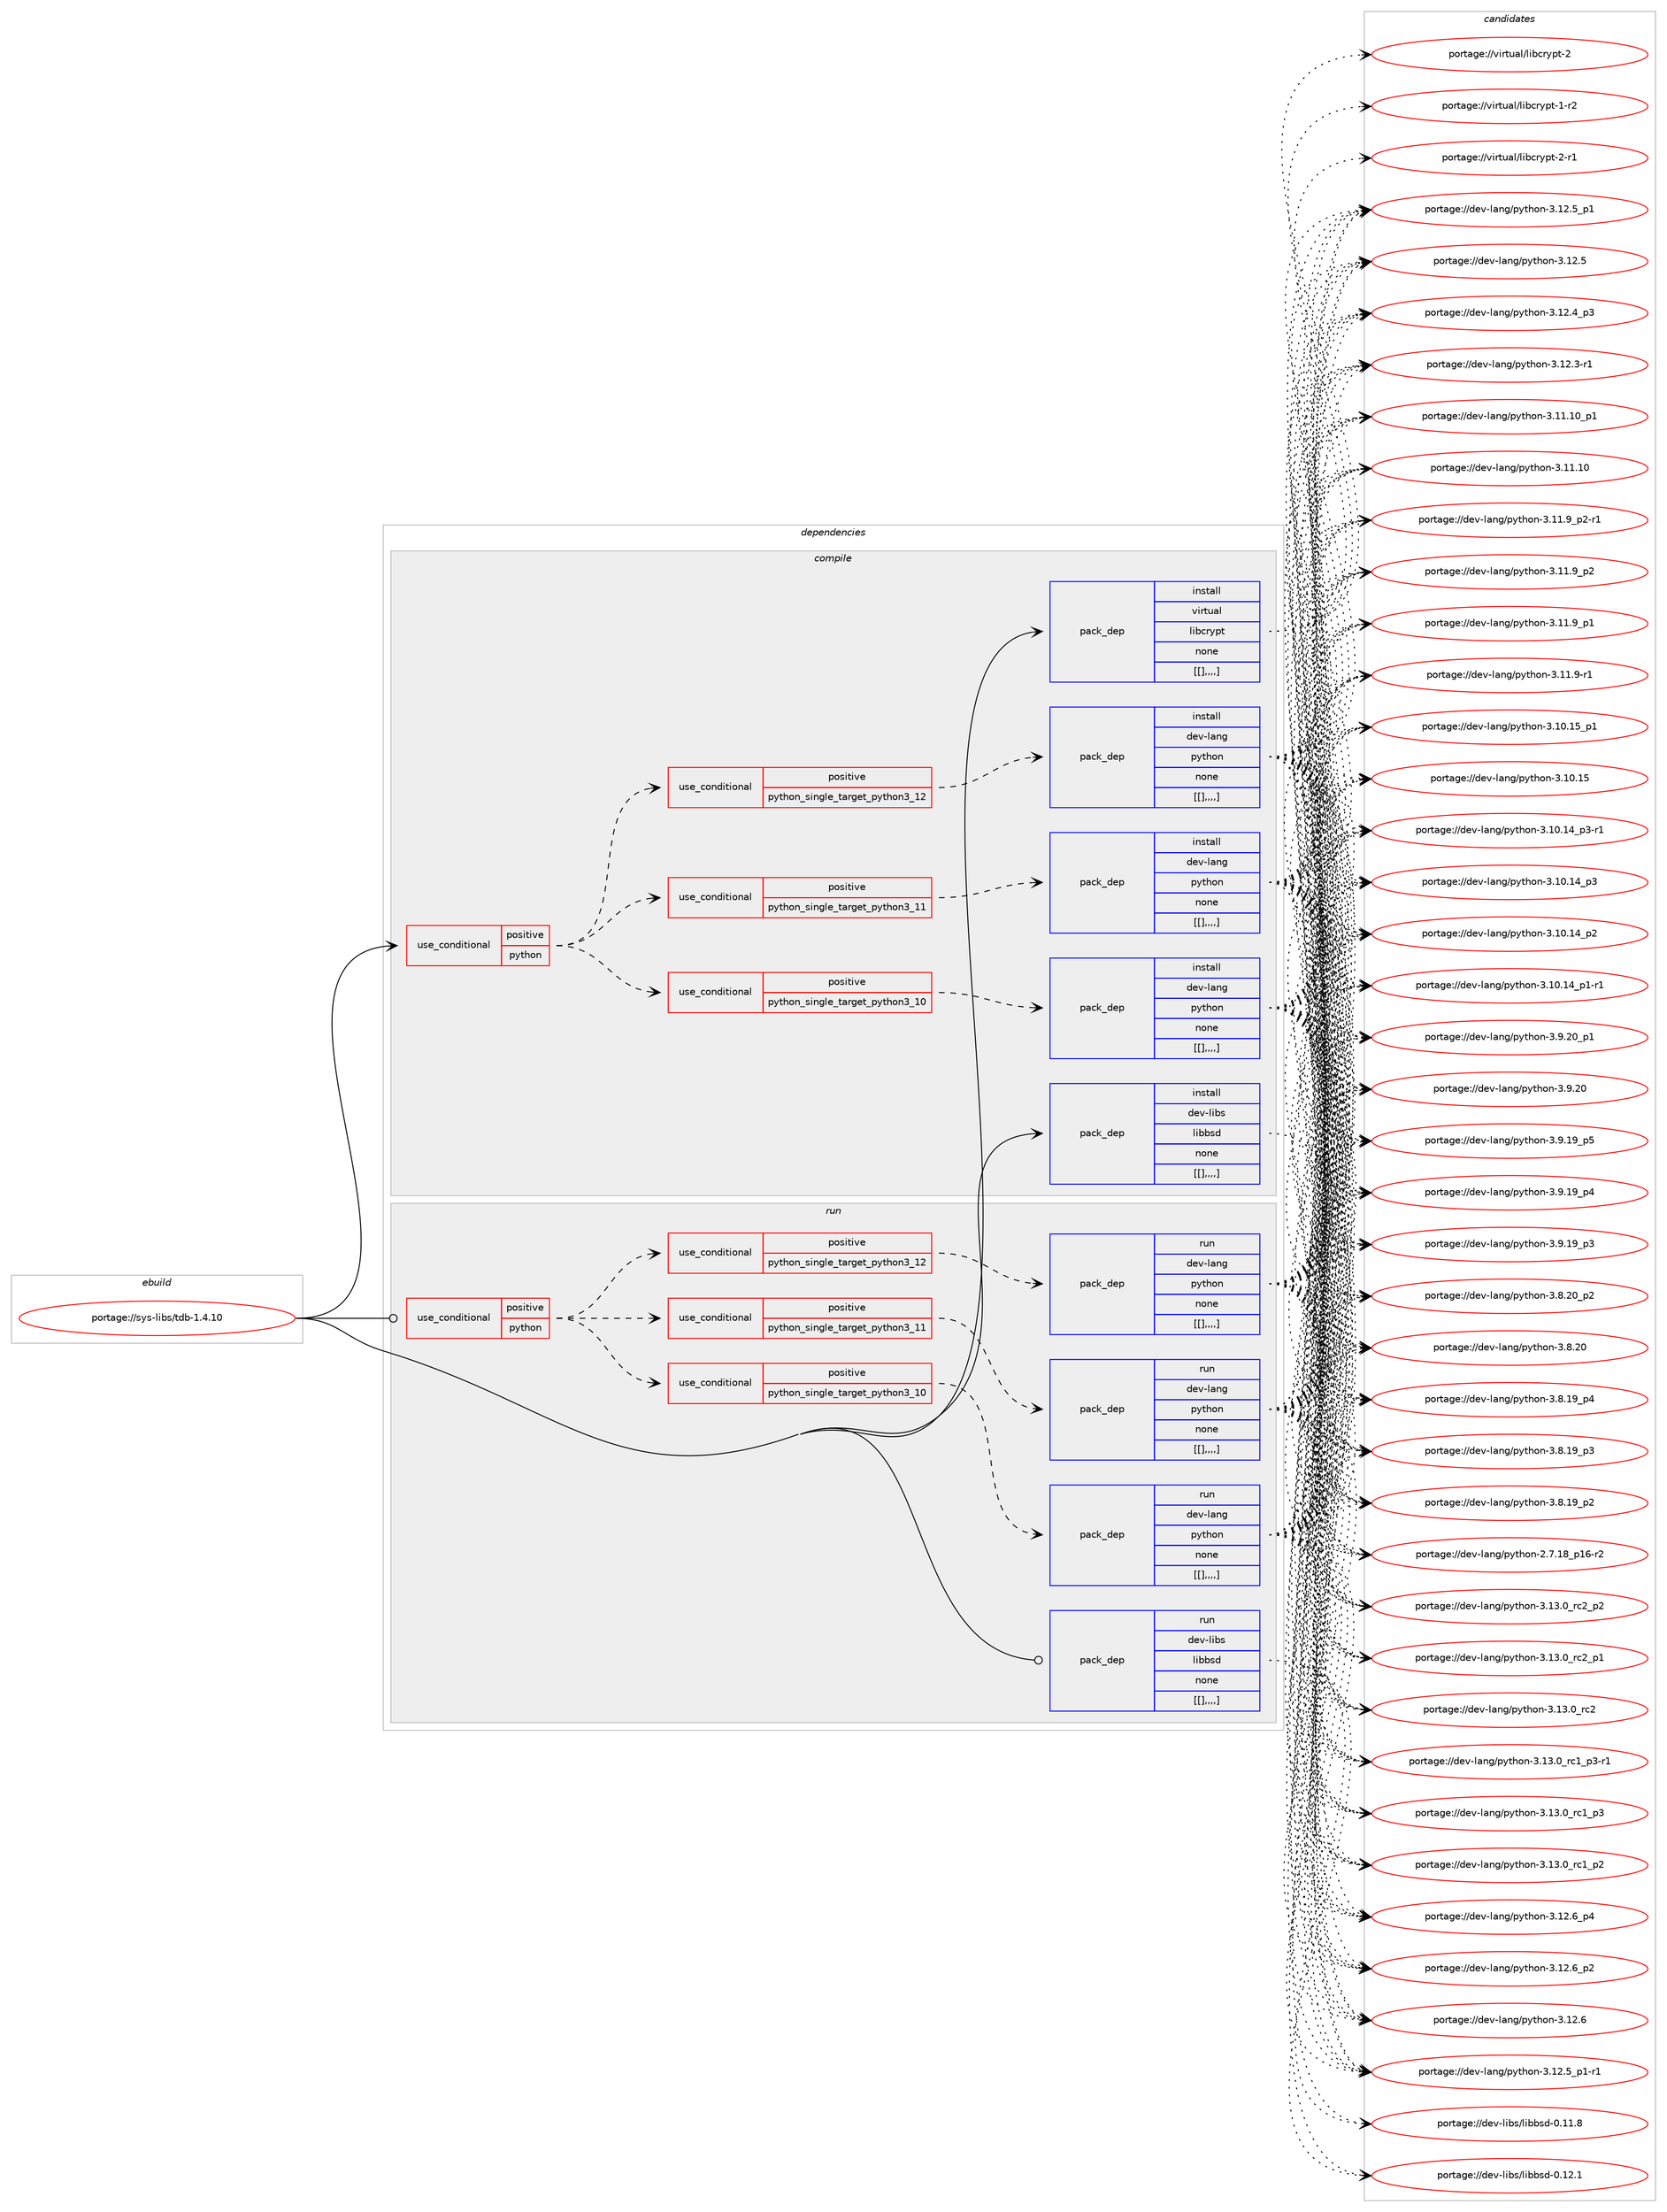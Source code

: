 digraph prolog {

# *************
# Graph options
# *************

newrank=true;
concentrate=true;
compound=true;
graph [rankdir=LR,fontname=Helvetica,fontsize=10,ranksep=1.5];#, ranksep=2.5, nodesep=0.2];
edge  [arrowhead=vee];
node  [fontname=Helvetica,fontsize=10];

# **********
# The ebuild
# **********

subgraph cluster_leftcol {
color=gray;
label=<<i>ebuild</i>>;
id [label="portage://sys-libs/tdb-1.4.10", color=red, width=4, href="../sys-libs/tdb-1.4.10.svg"];
}

# ****************
# The dependencies
# ****************

subgraph cluster_midcol {
color=gray;
label=<<i>dependencies</i>>;
subgraph cluster_compile {
fillcolor="#eeeeee";
style=filled;
label=<<i>compile</i>>;
subgraph cond4707 {
dependency13306 [label=<<TABLE BORDER="0" CELLBORDER="1" CELLSPACING="0" CELLPADDING="4"><TR><TD ROWSPAN="3" CELLPADDING="10">use_conditional</TD></TR><TR><TD>positive</TD></TR><TR><TD>python</TD></TR></TABLE>>, shape=none, color=red];
subgraph cond4708 {
dependency13307 [label=<<TABLE BORDER="0" CELLBORDER="1" CELLSPACING="0" CELLPADDING="4"><TR><TD ROWSPAN="3" CELLPADDING="10">use_conditional</TD></TR><TR><TD>positive</TD></TR><TR><TD>python_single_target_python3_10</TD></TR></TABLE>>, shape=none, color=red];
subgraph pack8549 {
dependency13308 [label=<<TABLE BORDER="0" CELLBORDER="1" CELLSPACING="0" CELLPADDING="4" WIDTH="220"><TR><TD ROWSPAN="6" CELLPADDING="30">pack_dep</TD></TR><TR><TD WIDTH="110">install</TD></TR><TR><TD>dev-lang</TD></TR><TR><TD>python</TD></TR><TR><TD>none</TD></TR><TR><TD>[[],,,,]</TD></TR></TABLE>>, shape=none, color=blue];
}
dependency13307:e -> dependency13308:w [weight=20,style="dashed",arrowhead="vee"];
}
dependency13306:e -> dependency13307:w [weight=20,style="dashed",arrowhead="vee"];
subgraph cond4709 {
dependency13309 [label=<<TABLE BORDER="0" CELLBORDER="1" CELLSPACING="0" CELLPADDING="4"><TR><TD ROWSPAN="3" CELLPADDING="10">use_conditional</TD></TR><TR><TD>positive</TD></TR><TR><TD>python_single_target_python3_11</TD></TR></TABLE>>, shape=none, color=red];
subgraph pack8550 {
dependency13310 [label=<<TABLE BORDER="0" CELLBORDER="1" CELLSPACING="0" CELLPADDING="4" WIDTH="220"><TR><TD ROWSPAN="6" CELLPADDING="30">pack_dep</TD></TR><TR><TD WIDTH="110">install</TD></TR><TR><TD>dev-lang</TD></TR><TR><TD>python</TD></TR><TR><TD>none</TD></TR><TR><TD>[[],,,,]</TD></TR></TABLE>>, shape=none, color=blue];
}
dependency13309:e -> dependency13310:w [weight=20,style="dashed",arrowhead="vee"];
}
dependency13306:e -> dependency13309:w [weight=20,style="dashed",arrowhead="vee"];
subgraph cond4710 {
dependency13311 [label=<<TABLE BORDER="0" CELLBORDER="1" CELLSPACING="0" CELLPADDING="4"><TR><TD ROWSPAN="3" CELLPADDING="10">use_conditional</TD></TR><TR><TD>positive</TD></TR><TR><TD>python_single_target_python3_12</TD></TR></TABLE>>, shape=none, color=red];
subgraph pack8551 {
dependency13312 [label=<<TABLE BORDER="0" CELLBORDER="1" CELLSPACING="0" CELLPADDING="4" WIDTH="220"><TR><TD ROWSPAN="6" CELLPADDING="30">pack_dep</TD></TR><TR><TD WIDTH="110">install</TD></TR><TR><TD>dev-lang</TD></TR><TR><TD>python</TD></TR><TR><TD>none</TD></TR><TR><TD>[[],,,,]</TD></TR></TABLE>>, shape=none, color=blue];
}
dependency13311:e -> dependency13312:w [weight=20,style="dashed",arrowhead="vee"];
}
dependency13306:e -> dependency13311:w [weight=20,style="dashed",arrowhead="vee"];
}
id:e -> dependency13306:w [weight=20,style="solid",arrowhead="vee"];
subgraph pack8552 {
dependency13313 [label=<<TABLE BORDER="0" CELLBORDER="1" CELLSPACING="0" CELLPADDING="4" WIDTH="220"><TR><TD ROWSPAN="6" CELLPADDING="30">pack_dep</TD></TR><TR><TD WIDTH="110">install</TD></TR><TR><TD>dev-libs</TD></TR><TR><TD>libbsd</TD></TR><TR><TD>none</TD></TR><TR><TD>[[],,,,]</TD></TR></TABLE>>, shape=none, color=blue];
}
id:e -> dependency13313:w [weight=20,style="solid",arrowhead="vee"];
subgraph pack8553 {
dependency13314 [label=<<TABLE BORDER="0" CELLBORDER="1" CELLSPACING="0" CELLPADDING="4" WIDTH="220"><TR><TD ROWSPAN="6" CELLPADDING="30">pack_dep</TD></TR><TR><TD WIDTH="110">install</TD></TR><TR><TD>virtual</TD></TR><TR><TD>libcrypt</TD></TR><TR><TD>none</TD></TR><TR><TD>[[],,,,]</TD></TR></TABLE>>, shape=none, color=blue];
}
id:e -> dependency13314:w [weight=20,style="solid",arrowhead="vee"];
}
subgraph cluster_compileandrun {
fillcolor="#eeeeee";
style=filled;
label=<<i>compile and run</i>>;
}
subgraph cluster_run {
fillcolor="#eeeeee";
style=filled;
label=<<i>run</i>>;
subgraph cond4711 {
dependency13315 [label=<<TABLE BORDER="0" CELLBORDER="1" CELLSPACING="0" CELLPADDING="4"><TR><TD ROWSPAN="3" CELLPADDING="10">use_conditional</TD></TR><TR><TD>positive</TD></TR><TR><TD>python</TD></TR></TABLE>>, shape=none, color=red];
subgraph cond4712 {
dependency13316 [label=<<TABLE BORDER="0" CELLBORDER="1" CELLSPACING="0" CELLPADDING="4"><TR><TD ROWSPAN="3" CELLPADDING="10">use_conditional</TD></TR><TR><TD>positive</TD></TR><TR><TD>python_single_target_python3_10</TD></TR></TABLE>>, shape=none, color=red];
subgraph pack8554 {
dependency13317 [label=<<TABLE BORDER="0" CELLBORDER="1" CELLSPACING="0" CELLPADDING="4" WIDTH="220"><TR><TD ROWSPAN="6" CELLPADDING="30">pack_dep</TD></TR><TR><TD WIDTH="110">run</TD></TR><TR><TD>dev-lang</TD></TR><TR><TD>python</TD></TR><TR><TD>none</TD></TR><TR><TD>[[],,,,]</TD></TR></TABLE>>, shape=none, color=blue];
}
dependency13316:e -> dependency13317:w [weight=20,style="dashed",arrowhead="vee"];
}
dependency13315:e -> dependency13316:w [weight=20,style="dashed",arrowhead="vee"];
subgraph cond4713 {
dependency13318 [label=<<TABLE BORDER="0" CELLBORDER="1" CELLSPACING="0" CELLPADDING="4"><TR><TD ROWSPAN="3" CELLPADDING="10">use_conditional</TD></TR><TR><TD>positive</TD></TR><TR><TD>python_single_target_python3_11</TD></TR></TABLE>>, shape=none, color=red];
subgraph pack8555 {
dependency13319 [label=<<TABLE BORDER="0" CELLBORDER="1" CELLSPACING="0" CELLPADDING="4" WIDTH="220"><TR><TD ROWSPAN="6" CELLPADDING="30">pack_dep</TD></TR><TR><TD WIDTH="110">run</TD></TR><TR><TD>dev-lang</TD></TR><TR><TD>python</TD></TR><TR><TD>none</TD></TR><TR><TD>[[],,,,]</TD></TR></TABLE>>, shape=none, color=blue];
}
dependency13318:e -> dependency13319:w [weight=20,style="dashed",arrowhead="vee"];
}
dependency13315:e -> dependency13318:w [weight=20,style="dashed",arrowhead="vee"];
subgraph cond4714 {
dependency13320 [label=<<TABLE BORDER="0" CELLBORDER="1" CELLSPACING="0" CELLPADDING="4"><TR><TD ROWSPAN="3" CELLPADDING="10">use_conditional</TD></TR><TR><TD>positive</TD></TR><TR><TD>python_single_target_python3_12</TD></TR></TABLE>>, shape=none, color=red];
subgraph pack8556 {
dependency13321 [label=<<TABLE BORDER="0" CELLBORDER="1" CELLSPACING="0" CELLPADDING="4" WIDTH="220"><TR><TD ROWSPAN="6" CELLPADDING="30">pack_dep</TD></TR><TR><TD WIDTH="110">run</TD></TR><TR><TD>dev-lang</TD></TR><TR><TD>python</TD></TR><TR><TD>none</TD></TR><TR><TD>[[],,,,]</TD></TR></TABLE>>, shape=none, color=blue];
}
dependency13320:e -> dependency13321:w [weight=20,style="dashed",arrowhead="vee"];
}
dependency13315:e -> dependency13320:w [weight=20,style="dashed",arrowhead="vee"];
}
id:e -> dependency13315:w [weight=20,style="solid",arrowhead="odot"];
subgraph pack8557 {
dependency13322 [label=<<TABLE BORDER="0" CELLBORDER="1" CELLSPACING="0" CELLPADDING="4" WIDTH="220"><TR><TD ROWSPAN="6" CELLPADDING="30">pack_dep</TD></TR><TR><TD WIDTH="110">run</TD></TR><TR><TD>dev-libs</TD></TR><TR><TD>libbsd</TD></TR><TR><TD>none</TD></TR><TR><TD>[[],,,,]</TD></TR></TABLE>>, shape=none, color=blue];
}
id:e -> dependency13322:w [weight=20,style="solid",arrowhead="odot"];
}
}

# **************
# The candidates
# **************

subgraph cluster_choices {
rank=same;
color=gray;
label=<<i>candidates</i>>;

subgraph choice8549 {
color=black;
nodesep=1;
choice100101118451089711010347112121116104111110455146495146489511499509511250 [label="portage://dev-lang/python-3.13.0_rc2_p2", color=red, width=4,href="../dev-lang/python-3.13.0_rc2_p2.svg"];
choice100101118451089711010347112121116104111110455146495146489511499509511249 [label="portage://dev-lang/python-3.13.0_rc2_p1", color=red, width=4,href="../dev-lang/python-3.13.0_rc2_p1.svg"];
choice10010111845108971101034711212111610411111045514649514648951149950 [label="portage://dev-lang/python-3.13.0_rc2", color=red, width=4,href="../dev-lang/python-3.13.0_rc2.svg"];
choice1001011184510897110103471121211161041111104551464951464895114994995112514511449 [label="portage://dev-lang/python-3.13.0_rc1_p3-r1", color=red, width=4,href="../dev-lang/python-3.13.0_rc1_p3-r1.svg"];
choice100101118451089711010347112121116104111110455146495146489511499499511251 [label="portage://dev-lang/python-3.13.0_rc1_p3", color=red, width=4,href="../dev-lang/python-3.13.0_rc1_p3.svg"];
choice100101118451089711010347112121116104111110455146495146489511499499511250 [label="portage://dev-lang/python-3.13.0_rc1_p2", color=red, width=4,href="../dev-lang/python-3.13.0_rc1_p2.svg"];
choice100101118451089711010347112121116104111110455146495046549511252 [label="portage://dev-lang/python-3.12.6_p4", color=red, width=4,href="../dev-lang/python-3.12.6_p4.svg"];
choice100101118451089711010347112121116104111110455146495046549511250 [label="portage://dev-lang/python-3.12.6_p2", color=red, width=4,href="../dev-lang/python-3.12.6_p2.svg"];
choice10010111845108971101034711212111610411111045514649504654 [label="portage://dev-lang/python-3.12.6", color=red, width=4,href="../dev-lang/python-3.12.6.svg"];
choice1001011184510897110103471121211161041111104551464950465395112494511449 [label="portage://dev-lang/python-3.12.5_p1-r1", color=red, width=4,href="../dev-lang/python-3.12.5_p1-r1.svg"];
choice100101118451089711010347112121116104111110455146495046539511249 [label="portage://dev-lang/python-3.12.5_p1", color=red, width=4,href="../dev-lang/python-3.12.5_p1.svg"];
choice10010111845108971101034711212111610411111045514649504653 [label="portage://dev-lang/python-3.12.5", color=red, width=4,href="../dev-lang/python-3.12.5.svg"];
choice100101118451089711010347112121116104111110455146495046529511251 [label="portage://dev-lang/python-3.12.4_p3", color=red, width=4,href="../dev-lang/python-3.12.4_p3.svg"];
choice100101118451089711010347112121116104111110455146495046514511449 [label="portage://dev-lang/python-3.12.3-r1", color=red, width=4,href="../dev-lang/python-3.12.3-r1.svg"];
choice10010111845108971101034711212111610411111045514649494649489511249 [label="portage://dev-lang/python-3.11.10_p1", color=red, width=4,href="../dev-lang/python-3.11.10_p1.svg"];
choice1001011184510897110103471121211161041111104551464949464948 [label="portage://dev-lang/python-3.11.10", color=red, width=4,href="../dev-lang/python-3.11.10.svg"];
choice1001011184510897110103471121211161041111104551464949465795112504511449 [label="portage://dev-lang/python-3.11.9_p2-r1", color=red, width=4,href="../dev-lang/python-3.11.9_p2-r1.svg"];
choice100101118451089711010347112121116104111110455146494946579511250 [label="portage://dev-lang/python-3.11.9_p2", color=red, width=4,href="../dev-lang/python-3.11.9_p2.svg"];
choice100101118451089711010347112121116104111110455146494946579511249 [label="portage://dev-lang/python-3.11.9_p1", color=red, width=4,href="../dev-lang/python-3.11.9_p1.svg"];
choice100101118451089711010347112121116104111110455146494946574511449 [label="portage://dev-lang/python-3.11.9-r1", color=red, width=4,href="../dev-lang/python-3.11.9-r1.svg"];
choice10010111845108971101034711212111610411111045514649484649539511249 [label="portage://dev-lang/python-3.10.15_p1", color=red, width=4,href="../dev-lang/python-3.10.15_p1.svg"];
choice1001011184510897110103471121211161041111104551464948464953 [label="portage://dev-lang/python-3.10.15", color=red, width=4,href="../dev-lang/python-3.10.15.svg"];
choice100101118451089711010347112121116104111110455146494846495295112514511449 [label="portage://dev-lang/python-3.10.14_p3-r1", color=red, width=4,href="../dev-lang/python-3.10.14_p3-r1.svg"];
choice10010111845108971101034711212111610411111045514649484649529511251 [label="portage://dev-lang/python-3.10.14_p3", color=red, width=4,href="../dev-lang/python-3.10.14_p3.svg"];
choice10010111845108971101034711212111610411111045514649484649529511250 [label="portage://dev-lang/python-3.10.14_p2", color=red, width=4,href="../dev-lang/python-3.10.14_p2.svg"];
choice100101118451089711010347112121116104111110455146494846495295112494511449 [label="portage://dev-lang/python-3.10.14_p1-r1", color=red, width=4,href="../dev-lang/python-3.10.14_p1-r1.svg"];
choice100101118451089711010347112121116104111110455146574650489511249 [label="portage://dev-lang/python-3.9.20_p1", color=red, width=4,href="../dev-lang/python-3.9.20_p1.svg"];
choice10010111845108971101034711212111610411111045514657465048 [label="portage://dev-lang/python-3.9.20", color=red, width=4,href="../dev-lang/python-3.9.20.svg"];
choice100101118451089711010347112121116104111110455146574649579511253 [label="portage://dev-lang/python-3.9.19_p5", color=red, width=4,href="../dev-lang/python-3.9.19_p5.svg"];
choice100101118451089711010347112121116104111110455146574649579511252 [label="portage://dev-lang/python-3.9.19_p4", color=red, width=4,href="../dev-lang/python-3.9.19_p4.svg"];
choice100101118451089711010347112121116104111110455146574649579511251 [label="portage://dev-lang/python-3.9.19_p3", color=red, width=4,href="../dev-lang/python-3.9.19_p3.svg"];
choice100101118451089711010347112121116104111110455146564650489511250 [label="portage://dev-lang/python-3.8.20_p2", color=red, width=4,href="../dev-lang/python-3.8.20_p2.svg"];
choice10010111845108971101034711212111610411111045514656465048 [label="portage://dev-lang/python-3.8.20", color=red, width=4,href="../dev-lang/python-3.8.20.svg"];
choice100101118451089711010347112121116104111110455146564649579511252 [label="portage://dev-lang/python-3.8.19_p4", color=red, width=4,href="../dev-lang/python-3.8.19_p4.svg"];
choice100101118451089711010347112121116104111110455146564649579511251 [label="portage://dev-lang/python-3.8.19_p3", color=red, width=4,href="../dev-lang/python-3.8.19_p3.svg"];
choice100101118451089711010347112121116104111110455146564649579511250 [label="portage://dev-lang/python-3.8.19_p2", color=red, width=4,href="../dev-lang/python-3.8.19_p2.svg"];
choice100101118451089711010347112121116104111110455046554649569511249544511450 [label="portage://dev-lang/python-2.7.18_p16-r2", color=red, width=4,href="../dev-lang/python-2.7.18_p16-r2.svg"];
dependency13308:e -> choice100101118451089711010347112121116104111110455146495146489511499509511250:w [style=dotted,weight="100"];
dependency13308:e -> choice100101118451089711010347112121116104111110455146495146489511499509511249:w [style=dotted,weight="100"];
dependency13308:e -> choice10010111845108971101034711212111610411111045514649514648951149950:w [style=dotted,weight="100"];
dependency13308:e -> choice1001011184510897110103471121211161041111104551464951464895114994995112514511449:w [style=dotted,weight="100"];
dependency13308:e -> choice100101118451089711010347112121116104111110455146495146489511499499511251:w [style=dotted,weight="100"];
dependency13308:e -> choice100101118451089711010347112121116104111110455146495146489511499499511250:w [style=dotted,weight="100"];
dependency13308:e -> choice100101118451089711010347112121116104111110455146495046549511252:w [style=dotted,weight="100"];
dependency13308:e -> choice100101118451089711010347112121116104111110455146495046549511250:w [style=dotted,weight="100"];
dependency13308:e -> choice10010111845108971101034711212111610411111045514649504654:w [style=dotted,weight="100"];
dependency13308:e -> choice1001011184510897110103471121211161041111104551464950465395112494511449:w [style=dotted,weight="100"];
dependency13308:e -> choice100101118451089711010347112121116104111110455146495046539511249:w [style=dotted,weight="100"];
dependency13308:e -> choice10010111845108971101034711212111610411111045514649504653:w [style=dotted,weight="100"];
dependency13308:e -> choice100101118451089711010347112121116104111110455146495046529511251:w [style=dotted,weight="100"];
dependency13308:e -> choice100101118451089711010347112121116104111110455146495046514511449:w [style=dotted,weight="100"];
dependency13308:e -> choice10010111845108971101034711212111610411111045514649494649489511249:w [style=dotted,weight="100"];
dependency13308:e -> choice1001011184510897110103471121211161041111104551464949464948:w [style=dotted,weight="100"];
dependency13308:e -> choice1001011184510897110103471121211161041111104551464949465795112504511449:w [style=dotted,weight="100"];
dependency13308:e -> choice100101118451089711010347112121116104111110455146494946579511250:w [style=dotted,weight="100"];
dependency13308:e -> choice100101118451089711010347112121116104111110455146494946579511249:w [style=dotted,weight="100"];
dependency13308:e -> choice100101118451089711010347112121116104111110455146494946574511449:w [style=dotted,weight="100"];
dependency13308:e -> choice10010111845108971101034711212111610411111045514649484649539511249:w [style=dotted,weight="100"];
dependency13308:e -> choice1001011184510897110103471121211161041111104551464948464953:w [style=dotted,weight="100"];
dependency13308:e -> choice100101118451089711010347112121116104111110455146494846495295112514511449:w [style=dotted,weight="100"];
dependency13308:e -> choice10010111845108971101034711212111610411111045514649484649529511251:w [style=dotted,weight="100"];
dependency13308:e -> choice10010111845108971101034711212111610411111045514649484649529511250:w [style=dotted,weight="100"];
dependency13308:e -> choice100101118451089711010347112121116104111110455146494846495295112494511449:w [style=dotted,weight="100"];
dependency13308:e -> choice100101118451089711010347112121116104111110455146574650489511249:w [style=dotted,weight="100"];
dependency13308:e -> choice10010111845108971101034711212111610411111045514657465048:w [style=dotted,weight="100"];
dependency13308:e -> choice100101118451089711010347112121116104111110455146574649579511253:w [style=dotted,weight="100"];
dependency13308:e -> choice100101118451089711010347112121116104111110455146574649579511252:w [style=dotted,weight="100"];
dependency13308:e -> choice100101118451089711010347112121116104111110455146574649579511251:w [style=dotted,weight="100"];
dependency13308:e -> choice100101118451089711010347112121116104111110455146564650489511250:w [style=dotted,weight="100"];
dependency13308:e -> choice10010111845108971101034711212111610411111045514656465048:w [style=dotted,weight="100"];
dependency13308:e -> choice100101118451089711010347112121116104111110455146564649579511252:w [style=dotted,weight="100"];
dependency13308:e -> choice100101118451089711010347112121116104111110455146564649579511251:w [style=dotted,weight="100"];
dependency13308:e -> choice100101118451089711010347112121116104111110455146564649579511250:w [style=dotted,weight="100"];
dependency13308:e -> choice100101118451089711010347112121116104111110455046554649569511249544511450:w [style=dotted,weight="100"];
}
subgraph choice8550 {
color=black;
nodesep=1;
choice100101118451089711010347112121116104111110455146495146489511499509511250 [label="portage://dev-lang/python-3.13.0_rc2_p2", color=red, width=4,href="../dev-lang/python-3.13.0_rc2_p2.svg"];
choice100101118451089711010347112121116104111110455146495146489511499509511249 [label="portage://dev-lang/python-3.13.0_rc2_p1", color=red, width=4,href="../dev-lang/python-3.13.0_rc2_p1.svg"];
choice10010111845108971101034711212111610411111045514649514648951149950 [label="portage://dev-lang/python-3.13.0_rc2", color=red, width=4,href="../dev-lang/python-3.13.0_rc2.svg"];
choice1001011184510897110103471121211161041111104551464951464895114994995112514511449 [label="portage://dev-lang/python-3.13.0_rc1_p3-r1", color=red, width=4,href="../dev-lang/python-3.13.0_rc1_p3-r1.svg"];
choice100101118451089711010347112121116104111110455146495146489511499499511251 [label="portage://dev-lang/python-3.13.0_rc1_p3", color=red, width=4,href="../dev-lang/python-3.13.0_rc1_p3.svg"];
choice100101118451089711010347112121116104111110455146495146489511499499511250 [label="portage://dev-lang/python-3.13.0_rc1_p2", color=red, width=4,href="../dev-lang/python-3.13.0_rc1_p2.svg"];
choice100101118451089711010347112121116104111110455146495046549511252 [label="portage://dev-lang/python-3.12.6_p4", color=red, width=4,href="../dev-lang/python-3.12.6_p4.svg"];
choice100101118451089711010347112121116104111110455146495046549511250 [label="portage://dev-lang/python-3.12.6_p2", color=red, width=4,href="../dev-lang/python-3.12.6_p2.svg"];
choice10010111845108971101034711212111610411111045514649504654 [label="portage://dev-lang/python-3.12.6", color=red, width=4,href="../dev-lang/python-3.12.6.svg"];
choice1001011184510897110103471121211161041111104551464950465395112494511449 [label="portage://dev-lang/python-3.12.5_p1-r1", color=red, width=4,href="../dev-lang/python-3.12.5_p1-r1.svg"];
choice100101118451089711010347112121116104111110455146495046539511249 [label="portage://dev-lang/python-3.12.5_p1", color=red, width=4,href="../dev-lang/python-3.12.5_p1.svg"];
choice10010111845108971101034711212111610411111045514649504653 [label="portage://dev-lang/python-3.12.5", color=red, width=4,href="../dev-lang/python-3.12.5.svg"];
choice100101118451089711010347112121116104111110455146495046529511251 [label="portage://dev-lang/python-3.12.4_p3", color=red, width=4,href="../dev-lang/python-3.12.4_p3.svg"];
choice100101118451089711010347112121116104111110455146495046514511449 [label="portage://dev-lang/python-3.12.3-r1", color=red, width=4,href="../dev-lang/python-3.12.3-r1.svg"];
choice10010111845108971101034711212111610411111045514649494649489511249 [label="portage://dev-lang/python-3.11.10_p1", color=red, width=4,href="../dev-lang/python-3.11.10_p1.svg"];
choice1001011184510897110103471121211161041111104551464949464948 [label="portage://dev-lang/python-3.11.10", color=red, width=4,href="../dev-lang/python-3.11.10.svg"];
choice1001011184510897110103471121211161041111104551464949465795112504511449 [label="portage://dev-lang/python-3.11.9_p2-r1", color=red, width=4,href="../dev-lang/python-3.11.9_p2-r1.svg"];
choice100101118451089711010347112121116104111110455146494946579511250 [label="portage://dev-lang/python-3.11.9_p2", color=red, width=4,href="../dev-lang/python-3.11.9_p2.svg"];
choice100101118451089711010347112121116104111110455146494946579511249 [label="portage://dev-lang/python-3.11.9_p1", color=red, width=4,href="../dev-lang/python-3.11.9_p1.svg"];
choice100101118451089711010347112121116104111110455146494946574511449 [label="portage://dev-lang/python-3.11.9-r1", color=red, width=4,href="../dev-lang/python-3.11.9-r1.svg"];
choice10010111845108971101034711212111610411111045514649484649539511249 [label="portage://dev-lang/python-3.10.15_p1", color=red, width=4,href="../dev-lang/python-3.10.15_p1.svg"];
choice1001011184510897110103471121211161041111104551464948464953 [label="portage://dev-lang/python-3.10.15", color=red, width=4,href="../dev-lang/python-3.10.15.svg"];
choice100101118451089711010347112121116104111110455146494846495295112514511449 [label="portage://dev-lang/python-3.10.14_p3-r1", color=red, width=4,href="../dev-lang/python-3.10.14_p3-r1.svg"];
choice10010111845108971101034711212111610411111045514649484649529511251 [label="portage://dev-lang/python-3.10.14_p3", color=red, width=4,href="../dev-lang/python-3.10.14_p3.svg"];
choice10010111845108971101034711212111610411111045514649484649529511250 [label="portage://dev-lang/python-3.10.14_p2", color=red, width=4,href="../dev-lang/python-3.10.14_p2.svg"];
choice100101118451089711010347112121116104111110455146494846495295112494511449 [label="portage://dev-lang/python-3.10.14_p1-r1", color=red, width=4,href="../dev-lang/python-3.10.14_p1-r1.svg"];
choice100101118451089711010347112121116104111110455146574650489511249 [label="portage://dev-lang/python-3.9.20_p1", color=red, width=4,href="../dev-lang/python-3.9.20_p1.svg"];
choice10010111845108971101034711212111610411111045514657465048 [label="portage://dev-lang/python-3.9.20", color=red, width=4,href="../dev-lang/python-3.9.20.svg"];
choice100101118451089711010347112121116104111110455146574649579511253 [label="portage://dev-lang/python-3.9.19_p5", color=red, width=4,href="../dev-lang/python-3.9.19_p5.svg"];
choice100101118451089711010347112121116104111110455146574649579511252 [label="portage://dev-lang/python-3.9.19_p4", color=red, width=4,href="../dev-lang/python-3.9.19_p4.svg"];
choice100101118451089711010347112121116104111110455146574649579511251 [label="portage://dev-lang/python-3.9.19_p3", color=red, width=4,href="../dev-lang/python-3.9.19_p3.svg"];
choice100101118451089711010347112121116104111110455146564650489511250 [label="portage://dev-lang/python-3.8.20_p2", color=red, width=4,href="../dev-lang/python-3.8.20_p2.svg"];
choice10010111845108971101034711212111610411111045514656465048 [label="portage://dev-lang/python-3.8.20", color=red, width=4,href="../dev-lang/python-3.8.20.svg"];
choice100101118451089711010347112121116104111110455146564649579511252 [label="portage://dev-lang/python-3.8.19_p4", color=red, width=4,href="../dev-lang/python-3.8.19_p4.svg"];
choice100101118451089711010347112121116104111110455146564649579511251 [label="portage://dev-lang/python-3.8.19_p3", color=red, width=4,href="../dev-lang/python-3.8.19_p3.svg"];
choice100101118451089711010347112121116104111110455146564649579511250 [label="portage://dev-lang/python-3.8.19_p2", color=red, width=4,href="../dev-lang/python-3.8.19_p2.svg"];
choice100101118451089711010347112121116104111110455046554649569511249544511450 [label="portage://dev-lang/python-2.7.18_p16-r2", color=red, width=4,href="../dev-lang/python-2.7.18_p16-r2.svg"];
dependency13310:e -> choice100101118451089711010347112121116104111110455146495146489511499509511250:w [style=dotted,weight="100"];
dependency13310:e -> choice100101118451089711010347112121116104111110455146495146489511499509511249:w [style=dotted,weight="100"];
dependency13310:e -> choice10010111845108971101034711212111610411111045514649514648951149950:w [style=dotted,weight="100"];
dependency13310:e -> choice1001011184510897110103471121211161041111104551464951464895114994995112514511449:w [style=dotted,weight="100"];
dependency13310:e -> choice100101118451089711010347112121116104111110455146495146489511499499511251:w [style=dotted,weight="100"];
dependency13310:e -> choice100101118451089711010347112121116104111110455146495146489511499499511250:w [style=dotted,weight="100"];
dependency13310:e -> choice100101118451089711010347112121116104111110455146495046549511252:w [style=dotted,weight="100"];
dependency13310:e -> choice100101118451089711010347112121116104111110455146495046549511250:w [style=dotted,weight="100"];
dependency13310:e -> choice10010111845108971101034711212111610411111045514649504654:w [style=dotted,weight="100"];
dependency13310:e -> choice1001011184510897110103471121211161041111104551464950465395112494511449:w [style=dotted,weight="100"];
dependency13310:e -> choice100101118451089711010347112121116104111110455146495046539511249:w [style=dotted,weight="100"];
dependency13310:e -> choice10010111845108971101034711212111610411111045514649504653:w [style=dotted,weight="100"];
dependency13310:e -> choice100101118451089711010347112121116104111110455146495046529511251:w [style=dotted,weight="100"];
dependency13310:e -> choice100101118451089711010347112121116104111110455146495046514511449:w [style=dotted,weight="100"];
dependency13310:e -> choice10010111845108971101034711212111610411111045514649494649489511249:w [style=dotted,weight="100"];
dependency13310:e -> choice1001011184510897110103471121211161041111104551464949464948:w [style=dotted,weight="100"];
dependency13310:e -> choice1001011184510897110103471121211161041111104551464949465795112504511449:w [style=dotted,weight="100"];
dependency13310:e -> choice100101118451089711010347112121116104111110455146494946579511250:w [style=dotted,weight="100"];
dependency13310:e -> choice100101118451089711010347112121116104111110455146494946579511249:w [style=dotted,weight="100"];
dependency13310:e -> choice100101118451089711010347112121116104111110455146494946574511449:w [style=dotted,weight="100"];
dependency13310:e -> choice10010111845108971101034711212111610411111045514649484649539511249:w [style=dotted,weight="100"];
dependency13310:e -> choice1001011184510897110103471121211161041111104551464948464953:w [style=dotted,weight="100"];
dependency13310:e -> choice100101118451089711010347112121116104111110455146494846495295112514511449:w [style=dotted,weight="100"];
dependency13310:e -> choice10010111845108971101034711212111610411111045514649484649529511251:w [style=dotted,weight="100"];
dependency13310:e -> choice10010111845108971101034711212111610411111045514649484649529511250:w [style=dotted,weight="100"];
dependency13310:e -> choice100101118451089711010347112121116104111110455146494846495295112494511449:w [style=dotted,weight="100"];
dependency13310:e -> choice100101118451089711010347112121116104111110455146574650489511249:w [style=dotted,weight="100"];
dependency13310:e -> choice10010111845108971101034711212111610411111045514657465048:w [style=dotted,weight="100"];
dependency13310:e -> choice100101118451089711010347112121116104111110455146574649579511253:w [style=dotted,weight="100"];
dependency13310:e -> choice100101118451089711010347112121116104111110455146574649579511252:w [style=dotted,weight="100"];
dependency13310:e -> choice100101118451089711010347112121116104111110455146574649579511251:w [style=dotted,weight="100"];
dependency13310:e -> choice100101118451089711010347112121116104111110455146564650489511250:w [style=dotted,weight="100"];
dependency13310:e -> choice10010111845108971101034711212111610411111045514656465048:w [style=dotted,weight="100"];
dependency13310:e -> choice100101118451089711010347112121116104111110455146564649579511252:w [style=dotted,weight="100"];
dependency13310:e -> choice100101118451089711010347112121116104111110455146564649579511251:w [style=dotted,weight="100"];
dependency13310:e -> choice100101118451089711010347112121116104111110455146564649579511250:w [style=dotted,weight="100"];
dependency13310:e -> choice100101118451089711010347112121116104111110455046554649569511249544511450:w [style=dotted,weight="100"];
}
subgraph choice8551 {
color=black;
nodesep=1;
choice100101118451089711010347112121116104111110455146495146489511499509511250 [label="portage://dev-lang/python-3.13.0_rc2_p2", color=red, width=4,href="../dev-lang/python-3.13.0_rc2_p2.svg"];
choice100101118451089711010347112121116104111110455146495146489511499509511249 [label="portage://dev-lang/python-3.13.0_rc2_p1", color=red, width=4,href="../dev-lang/python-3.13.0_rc2_p1.svg"];
choice10010111845108971101034711212111610411111045514649514648951149950 [label="portage://dev-lang/python-3.13.0_rc2", color=red, width=4,href="../dev-lang/python-3.13.0_rc2.svg"];
choice1001011184510897110103471121211161041111104551464951464895114994995112514511449 [label="portage://dev-lang/python-3.13.0_rc1_p3-r1", color=red, width=4,href="../dev-lang/python-3.13.0_rc1_p3-r1.svg"];
choice100101118451089711010347112121116104111110455146495146489511499499511251 [label="portage://dev-lang/python-3.13.0_rc1_p3", color=red, width=4,href="../dev-lang/python-3.13.0_rc1_p3.svg"];
choice100101118451089711010347112121116104111110455146495146489511499499511250 [label="portage://dev-lang/python-3.13.0_rc1_p2", color=red, width=4,href="../dev-lang/python-3.13.0_rc1_p2.svg"];
choice100101118451089711010347112121116104111110455146495046549511252 [label="portage://dev-lang/python-3.12.6_p4", color=red, width=4,href="../dev-lang/python-3.12.6_p4.svg"];
choice100101118451089711010347112121116104111110455146495046549511250 [label="portage://dev-lang/python-3.12.6_p2", color=red, width=4,href="../dev-lang/python-3.12.6_p2.svg"];
choice10010111845108971101034711212111610411111045514649504654 [label="portage://dev-lang/python-3.12.6", color=red, width=4,href="../dev-lang/python-3.12.6.svg"];
choice1001011184510897110103471121211161041111104551464950465395112494511449 [label="portage://dev-lang/python-3.12.5_p1-r1", color=red, width=4,href="../dev-lang/python-3.12.5_p1-r1.svg"];
choice100101118451089711010347112121116104111110455146495046539511249 [label="portage://dev-lang/python-3.12.5_p1", color=red, width=4,href="../dev-lang/python-3.12.5_p1.svg"];
choice10010111845108971101034711212111610411111045514649504653 [label="portage://dev-lang/python-3.12.5", color=red, width=4,href="../dev-lang/python-3.12.5.svg"];
choice100101118451089711010347112121116104111110455146495046529511251 [label="portage://dev-lang/python-3.12.4_p3", color=red, width=4,href="../dev-lang/python-3.12.4_p3.svg"];
choice100101118451089711010347112121116104111110455146495046514511449 [label="portage://dev-lang/python-3.12.3-r1", color=red, width=4,href="../dev-lang/python-3.12.3-r1.svg"];
choice10010111845108971101034711212111610411111045514649494649489511249 [label="portage://dev-lang/python-3.11.10_p1", color=red, width=4,href="../dev-lang/python-3.11.10_p1.svg"];
choice1001011184510897110103471121211161041111104551464949464948 [label="portage://dev-lang/python-3.11.10", color=red, width=4,href="../dev-lang/python-3.11.10.svg"];
choice1001011184510897110103471121211161041111104551464949465795112504511449 [label="portage://dev-lang/python-3.11.9_p2-r1", color=red, width=4,href="../dev-lang/python-3.11.9_p2-r1.svg"];
choice100101118451089711010347112121116104111110455146494946579511250 [label="portage://dev-lang/python-3.11.9_p2", color=red, width=4,href="../dev-lang/python-3.11.9_p2.svg"];
choice100101118451089711010347112121116104111110455146494946579511249 [label="portage://dev-lang/python-3.11.9_p1", color=red, width=4,href="../dev-lang/python-3.11.9_p1.svg"];
choice100101118451089711010347112121116104111110455146494946574511449 [label="portage://dev-lang/python-3.11.9-r1", color=red, width=4,href="../dev-lang/python-3.11.9-r1.svg"];
choice10010111845108971101034711212111610411111045514649484649539511249 [label="portage://dev-lang/python-3.10.15_p1", color=red, width=4,href="../dev-lang/python-3.10.15_p1.svg"];
choice1001011184510897110103471121211161041111104551464948464953 [label="portage://dev-lang/python-3.10.15", color=red, width=4,href="../dev-lang/python-3.10.15.svg"];
choice100101118451089711010347112121116104111110455146494846495295112514511449 [label="portage://dev-lang/python-3.10.14_p3-r1", color=red, width=4,href="../dev-lang/python-3.10.14_p3-r1.svg"];
choice10010111845108971101034711212111610411111045514649484649529511251 [label="portage://dev-lang/python-3.10.14_p3", color=red, width=4,href="../dev-lang/python-3.10.14_p3.svg"];
choice10010111845108971101034711212111610411111045514649484649529511250 [label="portage://dev-lang/python-3.10.14_p2", color=red, width=4,href="../dev-lang/python-3.10.14_p2.svg"];
choice100101118451089711010347112121116104111110455146494846495295112494511449 [label="portage://dev-lang/python-3.10.14_p1-r1", color=red, width=4,href="../dev-lang/python-3.10.14_p1-r1.svg"];
choice100101118451089711010347112121116104111110455146574650489511249 [label="portage://dev-lang/python-3.9.20_p1", color=red, width=4,href="../dev-lang/python-3.9.20_p1.svg"];
choice10010111845108971101034711212111610411111045514657465048 [label="portage://dev-lang/python-3.9.20", color=red, width=4,href="../dev-lang/python-3.9.20.svg"];
choice100101118451089711010347112121116104111110455146574649579511253 [label="portage://dev-lang/python-3.9.19_p5", color=red, width=4,href="../dev-lang/python-3.9.19_p5.svg"];
choice100101118451089711010347112121116104111110455146574649579511252 [label="portage://dev-lang/python-3.9.19_p4", color=red, width=4,href="../dev-lang/python-3.9.19_p4.svg"];
choice100101118451089711010347112121116104111110455146574649579511251 [label="portage://dev-lang/python-3.9.19_p3", color=red, width=4,href="../dev-lang/python-3.9.19_p3.svg"];
choice100101118451089711010347112121116104111110455146564650489511250 [label="portage://dev-lang/python-3.8.20_p2", color=red, width=4,href="../dev-lang/python-3.8.20_p2.svg"];
choice10010111845108971101034711212111610411111045514656465048 [label="portage://dev-lang/python-3.8.20", color=red, width=4,href="../dev-lang/python-3.8.20.svg"];
choice100101118451089711010347112121116104111110455146564649579511252 [label="portage://dev-lang/python-3.8.19_p4", color=red, width=4,href="../dev-lang/python-3.8.19_p4.svg"];
choice100101118451089711010347112121116104111110455146564649579511251 [label="portage://dev-lang/python-3.8.19_p3", color=red, width=4,href="../dev-lang/python-3.8.19_p3.svg"];
choice100101118451089711010347112121116104111110455146564649579511250 [label="portage://dev-lang/python-3.8.19_p2", color=red, width=4,href="../dev-lang/python-3.8.19_p2.svg"];
choice100101118451089711010347112121116104111110455046554649569511249544511450 [label="portage://dev-lang/python-2.7.18_p16-r2", color=red, width=4,href="../dev-lang/python-2.7.18_p16-r2.svg"];
dependency13312:e -> choice100101118451089711010347112121116104111110455146495146489511499509511250:w [style=dotted,weight="100"];
dependency13312:e -> choice100101118451089711010347112121116104111110455146495146489511499509511249:w [style=dotted,weight="100"];
dependency13312:e -> choice10010111845108971101034711212111610411111045514649514648951149950:w [style=dotted,weight="100"];
dependency13312:e -> choice1001011184510897110103471121211161041111104551464951464895114994995112514511449:w [style=dotted,weight="100"];
dependency13312:e -> choice100101118451089711010347112121116104111110455146495146489511499499511251:w [style=dotted,weight="100"];
dependency13312:e -> choice100101118451089711010347112121116104111110455146495146489511499499511250:w [style=dotted,weight="100"];
dependency13312:e -> choice100101118451089711010347112121116104111110455146495046549511252:w [style=dotted,weight="100"];
dependency13312:e -> choice100101118451089711010347112121116104111110455146495046549511250:w [style=dotted,weight="100"];
dependency13312:e -> choice10010111845108971101034711212111610411111045514649504654:w [style=dotted,weight="100"];
dependency13312:e -> choice1001011184510897110103471121211161041111104551464950465395112494511449:w [style=dotted,weight="100"];
dependency13312:e -> choice100101118451089711010347112121116104111110455146495046539511249:w [style=dotted,weight="100"];
dependency13312:e -> choice10010111845108971101034711212111610411111045514649504653:w [style=dotted,weight="100"];
dependency13312:e -> choice100101118451089711010347112121116104111110455146495046529511251:w [style=dotted,weight="100"];
dependency13312:e -> choice100101118451089711010347112121116104111110455146495046514511449:w [style=dotted,weight="100"];
dependency13312:e -> choice10010111845108971101034711212111610411111045514649494649489511249:w [style=dotted,weight="100"];
dependency13312:e -> choice1001011184510897110103471121211161041111104551464949464948:w [style=dotted,weight="100"];
dependency13312:e -> choice1001011184510897110103471121211161041111104551464949465795112504511449:w [style=dotted,weight="100"];
dependency13312:e -> choice100101118451089711010347112121116104111110455146494946579511250:w [style=dotted,weight="100"];
dependency13312:e -> choice100101118451089711010347112121116104111110455146494946579511249:w [style=dotted,weight="100"];
dependency13312:e -> choice100101118451089711010347112121116104111110455146494946574511449:w [style=dotted,weight="100"];
dependency13312:e -> choice10010111845108971101034711212111610411111045514649484649539511249:w [style=dotted,weight="100"];
dependency13312:e -> choice1001011184510897110103471121211161041111104551464948464953:w [style=dotted,weight="100"];
dependency13312:e -> choice100101118451089711010347112121116104111110455146494846495295112514511449:w [style=dotted,weight="100"];
dependency13312:e -> choice10010111845108971101034711212111610411111045514649484649529511251:w [style=dotted,weight="100"];
dependency13312:e -> choice10010111845108971101034711212111610411111045514649484649529511250:w [style=dotted,weight="100"];
dependency13312:e -> choice100101118451089711010347112121116104111110455146494846495295112494511449:w [style=dotted,weight="100"];
dependency13312:e -> choice100101118451089711010347112121116104111110455146574650489511249:w [style=dotted,weight="100"];
dependency13312:e -> choice10010111845108971101034711212111610411111045514657465048:w [style=dotted,weight="100"];
dependency13312:e -> choice100101118451089711010347112121116104111110455146574649579511253:w [style=dotted,weight="100"];
dependency13312:e -> choice100101118451089711010347112121116104111110455146574649579511252:w [style=dotted,weight="100"];
dependency13312:e -> choice100101118451089711010347112121116104111110455146574649579511251:w [style=dotted,weight="100"];
dependency13312:e -> choice100101118451089711010347112121116104111110455146564650489511250:w [style=dotted,weight="100"];
dependency13312:e -> choice10010111845108971101034711212111610411111045514656465048:w [style=dotted,weight="100"];
dependency13312:e -> choice100101118451089711010347112121116104111110455146564649579511252:w [style=dotted,weight="100"];
dependency13312:e -> choice100101118451089711010347112121116104111110455146564649579511251:w [style=dotted,weight="100"];
dependency13312:e -> choice100101118451089711010347112121116104111110455146564649579511250:w [style=dotted,weight="100"];
dependency13312:e -> choice100101118451089711010347112121116104111110455046554649569511249544511450:w [style=dotted,weight="100"];
}
subgraph choice8552 {
color=black;
nodesep=1;
choice100101118451081059811547108105989811510045484649504649 [label="portage://dev-libs/libbsd-0.12.1", color=red, width=4,href="../dev-libs/libbsd-0.12.1.svg"];
choice100101118451081059811547108105989811510045484649494656 [label="portage://dev-libs/libbsd-0.11.8", color=red, width=4,href="../dev-libs/libbsd-0.11.8.svg"];
dependency13313:e -> choice100101118451081059811547108105989811510045484649504649:w [style=dotted,weight="100"];
dependency13313:e -> choice100101118451081059811547108105989811510045484649494656:w [style=dotted,weight="100"];
}
subgraph choice8553 {
color=black;
nodesep=1;
choice1181051141161179710847108105989911412111211645504511449 [label="portage://virtual/libcrypt-2-r1", color=red, width=4,href="../virtual/libcrypt-2-r1.svg"];
choice118105114116117971084710810598991141211121164550 [label="portage://virtual/libcrypt-2", color=red, width=4,href="../virtual/libcrypt-2.svg"];
choice1181051141161179710847108105989911412111211645494511450 [label="portage://virtual/libcrypt-1-r2", color=red, width=4,href="../virtual/libcrypt-1-r2.svg"];
dependency13314:e -> choice1181051141161179710847108105989911412111211645504511449:w [style=dotted,weight="100"];
dependency13314:e -> choice118105114116117971084710810598991141211121164550:w [style=dotted,weight="100"];
dependency13314:e -> choice1181051141161179710847108105989911412111211645494511450:w [style=dotted,weight="100"];
}
subgraph choice8554 {
color=black;
nodesep=1;
choice100101118451089711010347112121116104111110455146495146489511499509511250 [label="portage://dev-lang/python-3.13.0_rc2_p2", color=red, width=4,href="../dev-lang/python-3.13.0_rc2_p2.svg"];
choice100101118451089711010347112121116104111110455146495146489511499509511249 [label="portage://dev-lang/python-3.13.0_rc2_p1", color=red, width=4,href="../dev-lang/python-3.13.0_rc2_p1.svg"];
choice10010111845108971101034711212111610411111045514649514648951149950 [label="portage://dev-lang/python-3.13.0_rc2", color=red, width=4,href="../dev-lang/python-3.13.0_rc2.svg"];
choice1001011184510897110103471121211161041111104551464951464895114994995112514511449 [label="portage://dev-lang/python-3.13.0_rc1_p3-r1", color=red, width=4,href="../dev-lang/python-3.13.0_rc1_p3-r1.svg"];
choice100101118451089711010347112121116104111110455146495146489511499499511251 [label="portage://dev-lang/python-3.13.0_rc1_p3", color=red, width=4,href="../dev-lang/python-3.13.0_rc1_p3.svg"];
choice100101118451089711010347112121116104111110455146495146489511499499511250 [label="portage://dev-lang/python-3.13.0_rc1_p2", color=red, width=4,href="../dev-lang/python-3.13.0_rc1_p2.svg"];
choice100101118451089711010347112121116104111110455146495046549511252 [label="portage://dev-lang/python-3.12.6_p4", color=red, width=4,href="../dev-lang/python-3.12.6_p4.svg"];
choice100101118451089711010347112121116104111110455146495046549511250 [label="portage://dev-lang/python-3.12.6_p2", color=red, width=4,href="../dev-lang/python-3.12.6_p2.svg"];
choice10010111845108971101034711212111610411111045514649504654 [label="portage://dev-lang/python-3.12.6", color=red, width=4,href="../dev-lang/python-3.12.6.svg"];
choice1001011184510897110103471121211161041111104551464950465395112494511449 [label="portage://dev-lang/python-3.12.5_p1-r1", color=red, width=4,href="../dev-lang/python-3.12.5_p1-r1.svg"];
choice100101118451089711010347112121116104111110455146495046539511249 [label="portage://dev-lang/python-3.12.5_p1", color=red, width=4,href="../dev-lang/python-3.12.5_p1.svg"];
choice10010111845108971101034711212111610411111045514649504653 [label="portage://dev-lang/python-3.12.5", color=red, width=4,href="../dev-lang/python-3.12.5.svg"];
choice100101118451089711010347112121116104111110455146495046529511251 [label="portage://dev-lang/python-3.12.4_p3", color=red, width=4,href="../dev-lang/python-3.12.4_p3.svg"];
choice100101118451089711010347112121116104111110455146495046514511449 [label="portage://dev-lang/python-3.12.3-r1", color=red, width=4,href="../dev-lang/python-3.12.3-r1.svg"];
choice10010111845108971101034711212111610411111045514649494649489511249 [label="portage://dev-lang/python-3.11.10_p1", color=red, width=4,href="../dev-lang/python-3.11.10_p1.svg"];
choice1001011184510897110103471121211161041111104551464949464948 [label="portage://dev-lang/python-3.11.10", color=red, width=4,href="../dev-lang/python-3.11.10.svg"];
choice1001011184510897110103471121211161041111104551464949465795112504511449 [label="portage://dev-lang/python-3.11.9_p2-r1", color=red, width=4,href="../dev-lang/python-3.11.9_p2-r1.svg"];
choice100101118451089711010347112121116104111110455146494946579511250 [label="portage://dev-lang/python-3.11.9_p2", color=red, width=4,href="../dev-lang/python-3.11.9_p2.svg"];
choice100101118451089711010347112121116104111110455146494946579511249 [label="portage://dev-lang/python-3.11.9_p1", color=red, width=4,href="../dev-lang/python-3.11.9_p1.svg"];
choice100101118451089711010347112121116104111110455146494946574511449 [label="portage://dev-lang/python-3.11.9-r1", color=red, width=4,href="../dev-lang/python-3.11.9-r1.svg"];
choice10010111845108971101034711212111610411111045514649484649539511249 [label="portage://dev-lang/python-3.10.15_p1", color=red, width=4,href="../dev-lang/python-3.10.15_p1.svg"];
choice1001011184510897110103471121211161041111104551464948464953 [label="portage://dev-lang/python-3.10.15", color=red, width=4,href="../dev-lang/python-3.10.15.svg"];
choice100101118451089711010347112121116104111110455146494846495295112514511449 [label="portage://dev-lang/python-3.10.14_p3-r1", color=red, width=4,href="../dev-lang/python-3.10.14_p3-r1.svg"];
choice10010111845108971101034711212111610411111045514649484649529511251 [label="portage://dev-lang/python-3.10.14_p3", color=red, width=4,href="../dev-lang/python-3.10.14_p3.svg"];
choice10010111845108971101034711212111610411111045514649484649529511250 [label="portage://dev-lang/python-3.10.14_p2", color=red, width=4,href="../dev-lang/python-3.10.14_p2.svg"];
choice100101118451089711010347112121116104111110455146494846495295112494511449 [label="portage://dev-lang/python-3.10.14_p1-r1", color=red, width=4,href="../dev-lang/python-3.10.14_p1-r1.svg"];
choice100101118451089711010347112121116104111110455146574650489511249 [label="portage://dev-lang/python-3.9.20_p1", color=red, width=4,href="../dev-lang/python-3.9.20_p1.svg"];
choice10010111845108971101034711212111610411111045514657465048 [label="portage://dev-lang/python-3.9.20", color=red, width=4,href="../dev-lang/python-3.9.20.svg"];
choice100101118451089711010347112121116104111110455146574649579511253 [label="portage://dev-lang/python-3.9.19_p5", color=red, width=4,href="../dev-lang/python-3.9.19_p5.svg"];
choice100101118451089711010347112121116104111110455146574649579511252 [label="portage://dev-lang/python-3.9.19_p4", color=red, width=4,href="../dev-lang/python-3.9.19_p4.svg"];
choice100101118451089711010347112121116104111110455146574649579511251 [label="portage://dev-lang/python-3.9.19_p3", color=red, width=4,href="../dev-lang/python-3.9.19_p3.svg"];
choice100101118451089711010347112121116104111110455146564650489511250 [label="portage://dev-lang/python-3.8.20_p2", color=red, width=4,href="../dev-lang/python-3.8.20_p2.svg"];
choice10010111845108971101034711212111610411111045514656465048 [label="portage://dev-lang/python-3.8.20", color=red, width=4,href="../dev-lang/python-3.8.20.svg"];
choice100101118451089711010347112121116104111110455146564649579511252 [label="portage://dev-lang/python-3.8.19_p4", color=red, width=4,href="../dev-lang/python-3.8.19_p4.svg"];
choice100101118451089711010347112121116104111110455146564649579511251 [label="portage://dev-lang/python-3.8.19_p3", color=red, width=4,href="../dev-lang/python-3.8.19_p3.svg"];
choice100101118451089711010347112121116104111110455146564649579511250 [label="portage://dev-lang/python-3.8.19_p2", color=red, width=4,href="../dev-lang/python-3.8.19_p2.svg"];
choice100101118451089711010347112121116104111110455046554649569511249544511450 [label="portage://dev-lang/python-2.7.18_p16-r2", color=red, width=4,href="../dev-lang/python-2.7.18_p16-r2.svg"];
dependency13317:e -> choice100101118451089711010347112121116104111110455146495146489511499509511250:w [style=dotted,weight="100"];
dependency13317:e -> choice100101118451089711010347112121116104111110455146495146489511499509511249:w [style=dotted,weight="100"];
dependency13317:e -> choice10010111845108971101034711212111610411111045514649514648951149950:w [style=dotted,weight="100"];
dependency13317:e -> choice1001011184510897110103471121211161041111104551464951464895114994995112514511449:w [style=dotted,weight="100"];
dependency13317:e -> choice100101118451089711010347112121116104111110455146495146489511499499511251:w [style=dotted,weight="100"];
dependency13317:e -> choice100101118451089711010347112121116104111110455146495146489511499499511250:w [style=dotted,weight="100"];
dependency13317:e -> choice100101118451089711010347112121116104111110455146495046549511252:w [style=dotted,weight="100"];
dependency13317:e -> choice100101118451089711010347112121116104111110455146495046549511250:w [style=dotted,weight="100"];
dependency13317:e -> choice10010111845108971101034711212111610411111045514649504654:w [style=dotted,weight="100"];
dependency13317:e -> choice1001011184510897110103471121211161041111104551464950465395112494511449:w [style=dotted,weight="100"];
dependency13317:e -> choice100101118451089711010347112121116104111110455146495046539511249:w [style=dotted,weight="100"];
dependency13317:e -> choice10010111845108971101034711212111610411111045514649504653:w [style=dotted,weight="100"];
dependency13317:e -> choice100101118451089711010347112121116104111110455146495046529511251:w [style=dotted,weight="100"];
dependency13317:e -> choice100101118451089711010347112121116104111110455146495046514511449:w [style=dotted,weight="100"];
dependency13317:e -> choice10010111845108971101034711212111610411111045514649494649489511249:w [style=dotted,weight="100"];
dependency13317:e -> choice1001011184510897110103471121211161041111104551464949464948:w [style=dotted,weight="100"];
dependency13317:e -> choice1001011184510897110103471121211161041111104551464949465795112504511449:w [style=dotted,weight="100"];
dependency13317:e -> choice100101118451089711010347112121116104111110455146494946579511250:w [style=dotted,weight="100"];
dependency13317:e -> choice100101118451089711010347112121116104111110455146494946579511249:w [style=dotted,weight="100"];
dependency13317:e -> choice100101118451089711010347112121116104111110455146494946574511449:w [style=dotted,weight="100"];
dependency13317:e -> choice10010111845108971101034711212111610411111045514649484649539511249:w [style=dotted,weight="100"];
dependency13317:e -> choice1001011184510897110103471121211161041111104551464948464953:w [style=dotted,weight="100"];
dependency13317:e -> choice100101118451089711010347112121116104111110455146494846495295112514511449:w [style=dotted,weight="100"];
dependency13317:e -> choice10010111845108971101034711212111610411111045514649484649529511251:w [style=dotted,weight="100"];
dependency13317:e -> choice10010111845108971101034711212111610411111045514649484649529511250:w [style=dotted,weight="100"];
dependency13317:e -> choice100101118451089711010347112121116104111110455146494846495295112494511449:w [style=dotted,weight="100"];
dependency13317:e -> choice100101118451089711010347112121116104111110455146574650489511249:w [style=dotted,weight="100"];
dependency13317:e -> choice10010111845108971101034711212111610411111045514657465048:w [style=dotted,weight="100"];
dependency13317:e -> choice100101118451089711010347112121116104111110455146574649579511253:w [style=dotted,weight="100"];
dependency13317:e -> choice100101118451089711010347112121116104111110455146574649579511252:w [style=dotted,weight="100"];
dependency13317:e -> choice100101118451089711010347112121116104111110455146574649579511251:w [style=dotted,weight="100"];
dependency13317:e -> choice100101118451089711010347112121116104111110455146564650489511250:w [style=dotted,weight="100"];
dependency13317:e -> choice10010111845108971101034711212111610411111045514656465048:w [style=dotted,weight="100"];
dependency13317:e -> choice100101118451089711010347112121116104111110455146564649579511252:w [style=dotted,weight="100"];
dependency13317:e -> choice100101118451089711010347112121116104111110455146564649579511251:w [style=dotted,weight="100"];
dependency13317:e -> choice100101118451089711010347112121116104111110455146564649579511250:w [style=dotted,weight="100"];
dependency13317:e -> choice100101118451089711010347112121116104111110455046554649569511249544511450:w [style=dotted,weight="100"];
}
subgraph choice8555 {
color=black;
nodesep=1;
choice100101118451089711010347112121116104111110455146495146489511499509511250 [label="portage://dev-lang/python-3.13.0_rc2_p2", color=red, width=4,href="../dev-lang/python-3.13.0_rc2_p2.svg"];
choice100101118451089711010347112121116104111110455146495146489511499509511249 [label="portage://dev-lang/python-3.13.0_rc2_p1", color=red, width=4,href="../dev-lang/python-3.13.0_rc2_p1.svg"];
choice10010111845108971101034711212111610411111045514649514648951149950 [label="portage://dev-lang/python-3.13.0_rc2", color=red, width=4,href="../dev-lang/python-3.13.0_rc2.svg"];
choice1001011184510897110103471121211161041111104551464951464895114994995112514511449 [label="portage://dev-lang/python-3.13.0_rc1_p3-r1", color=red, width=4,href="../dev-lang/python-3.13.0_rc1_p3-r1.svg"];
choice100101118451089711010347112121116104111110455146495146489511499499511251 [label="portage://dev-lang/python-3.13.0_rc1_p3", color=red, width=4,href="../dev-lang/python-3.13.0_rc1_p3.svg"];
choice100101118451089711010347112121116104111110455146495146489511499499511250 [label="portage://dev-lang/python-3.13.0_rc1_p2", color=red, width=4,href="../dev-lang/python-3.13.0_rc1_p2.svg"];
choice100101118451089711010347112121116104111110455146495046549511252 [label="portage://dev-lang/python-3.12.6_p4", color=red, width=4,href="../dev-lang/python-3.12.6_p4.svg"];
choice100101118451089711010347112121116104111110455146495046549511250 [label="portage://dev-lang/python-3.12.6_p2", color=red, width=4,href="../dev-lang/python-3.12.6_p2.svg"];
choice10010111845108971101034711212111610411111045514649504654 [label="portage://dev-lang/python-3.12.6", color=red, width=4,href="../dev-lang/python-3.12.6.svg"];
choice1001011184510897110103471121211161041111104551464950465395112494511449 [label="portage://dev-lang/python-3.12.5_p1-r1", color=red, width=4,href="../dev-lang/python-3.12.5_p1-r1.svg"];
choice100101118451089711010347112121116104111110455146495046539511249 [label="portage://dev-lang/python-3.12.5_p1", color=red, width=4,href="../dev-lang/python-3.12.5_p1.svg"];
choice10010111845108971101034711212111610411111045514649504653 [label="portage://dev-lang/python-3.12.5", color=red, width=4,href="../dev-lang/python-3.12.5.svg"];
choice100101118451089711010347112121116104111110455146495046529511251 [label="portage://dev-lang/python-3.12.4_p3", color=red, width=4,href="../dev-lang/python-3.12.4_p3.svg"];
choice100101118451089711010347112121116104111110455146495046514511449 [label="portage://dev-lang/python-3.12.3-r1", color=red, width=4,href="../dev-lang/python-3.12.3-r1.svg"];
choice10010111845108971101034711212111610411111045514649494649489511249 [label="portage://dev-lang/python-3.11.10_p1", color=red, width=4,href="../dev-lang/python-3.11.10_p1.svg"];
choice1001011184510897110103471121211161041111104551464949464948 [label="portage://dev-lang/python-3.11.10", color=red, width=4,href="../dev-lang/python-3.11.10.svg"];
choice1001011184510897110103471121211161041111104551464949465795112504511449 [label="portage://dev-lang/python-3.11.9_p2-r1", color=red, width=4,href="../dev-lang/python-3.11.9_p2-r1.svg"];
choice100101118451089711010347112121116104111110455146494946579511250 [label="portage://dev-lang/python-3.11.9_p2", color=red, width=4,href="../dev-lang/python-3.11.9_p2.svg"];
choice100101118451089711010347112121116104111110455146494946579511249 [label="portage://dev-lang/python-3.11.9_p1", color=red, width=4,href="../dev-lang/python-3.11.9_p1.svg"];
choice100101118451089711010347112121116104111110455146494946574511449 [label="portage://dev-lang/python-3.11.9-r1", color=red, width=4,href="../dev-lang/python-3.11.9-r1.svg"];
choice10010111845108971101034711212111610411111045514649484649539511249 [label="portage://dev-lang/python-3.10.15_p1", color=red, width=4,href="../dev-lang/python-3.10.15_p1.svg"];
choice1001011184510897110103471121211161041111104551464948464953 [label="portage://dev-lang/python-3.10.15", color=red, width=4,href="../dev-lang/python-3.10.15.svg"];
choice100101118451089711010347112121116104111110455146494846495295112514511449 [label="portage://dev-lang/python-3.10.14_p3-r1", color=red, width=4,href="../dev-lang/python-3.10.14_p3-r1.svg"];
choice10010111845108971101034711212111610411111045514649484649529511251 [label="portage://dev-lang/python-3.10.14_p3", color=red, width=4,href="../dev-lang/python-3.10.14_p3.svg"];
choice10010111845108971101034711212111610411111045514649484649529511250 [label="portage://dev-lang/python-3.10.14_p2", color=red, width=4,href="../dev-lang/python-3.10.14_p2.svg"];
choice100101118451089711010347112121116104111110455146494846495295112494511449 [label="portage://dev-lang/python-3.10.14_p1-r1", color=red, width=4,href="../dev-lang/python-3.10.14_p1-r1.svg"];
choice100101118451089711010347112121116104111110455146574650489511249 [label="portage://dev-lang/python-3.9.20_p1", color=red, width=4,href="../dev-lang/python-3.9.20_p1.svg"];
choice10010111845108971101034711212111610411111045514657465048 [label="portage://dev-lang/python-3.9.20", color=red, width=4,href="../dev-lang/python-3.9.20.svg"];
choice100101118451089711010347112121116104111110455146574649579511253 [label="portage://dev-lang/python-3.9.19_p5", color=red, width=4,href="../dev-lang/python-3.9.19_p5.svg"];
choice100101118451089711010347112121116104111110455146574649579511252 [label="portage://dev-lang/python-3.9.19_p4", color=red, width=4,href="../dev-lang/python-3.9.19_p4.svg"];
choice100101118451089711010347112121116104111110455146574649579511251 [label="portage://dev-lang/python-3.9.19_p3", color=red, width=4,href="../dev-lang/python-3.9.19_p3.svg"];
choice100101118451089711010347112121116104111110455146564650489511250 [label="portage://dev-lang/python-3.8.20_p2", color=red, width=4,href="../dev-lang/python-3.8.20_p2.svg"];
choice10010111845108971101034711212111610411111045514656465048 [label="portage://dev-lang/python-3.8.20", color=red, width=4,href="../dev-lang/python-3.8.20.svg"];
choice100101118451089711010347112121116104111110455146564649579511252 [label="portage://dev-lang/python-3.8.19_p4", color=red, width=4,href="../dev-lang/python-3.8.19_p4.svg"];
choice100101118451089711010347112121116104111110455146564649579511251 [label="portage://dev-lang/python-3.8.19_p3", color=red, width=4,href="../dev-lang/python-3.8.19_p3.svg"];
choice100101118451089711010347112121116104111110455146564649579511250 [label="portage://dev-lang/python-3.8.19_p2", color=red, width=4,href="../dev-lang/python-3.8.19_p2.svg"];
choice100101118451089711010347112121116104111110455046554649569511249544511450 [label="portage://dev-lang/python-2.7.18_p16-r2", color=red, width=4,href="../dev-lang/python-2.7.18_p16-r2.svg"];
dependency13319:e -> choice100101118451089711010347112121116104111110455146495146489511499509511250:w [style=dotted,weight="100"];
dependency13319:e -> choice100101118451089711010347112121116104111110455146495146489511499509511249:w [style=dotted,weight="100"];
dependency13319:e -> choice10010111845108971101034711212111610411111045514649514648951149950:w [style=dotted,weight="100"];
dependency13319:e -> choice1001011184510897110103471121211161041111104551464951464895114994995112514511449:w [style=dotted,weight="100"];
dependency13319:e -> choice100101118451089711010347112121116104111110455146495146489511499499511251:w [style=dotted,weight="100"];
dependency13319:e -> choice100101118451089711010347112121116104111110455146495146489511499499511250:w [style=dotted,weight="100"];
dependency13319:e -> choice100101118451089711010347112121116104111110455146495046549511252:w [style=dotted,weight="100"];
dependency13319:e -> choice100101118451089711010347112121116104111110455146495046549511250:w [style=dotted,weight="100"];
dependency13319:e -> choice10010111845108971101034711212111610411111045514649504654:w [style=dotted,weight="100"];
dependency13319:e -> choice1001011184510897110103471121211161041111104551464950465395112494511449:w [style=dotted,weight="100"];
dependency13319:e -> choice100101118451089711010347112121116104111110455146495046539511249:w [style=dotted,weight="100"];
dependency13319:e -> choice10010111845108971101034711212111610411111045514649504653:w [style=dotted,weight="100"];
dependency13319:e -> choice100101118451089711010347112121116104111110455146495046529511251:w [style=dotted,weight="100"];
dependency13319:e -> choice100101118451089711010347112121116104111110455146495046514511449:w [style=dotted,weight="100"];
dependency13319:e -> choice10010111845108971101034711212111610411111045514649494649489511249:w [style=dotted,weight="100"];
dependency13319:e -> choice1001011184510897110103471121211161041111104551464949464948:w [style=dotted,weight="100"];
dependency13319:e -> choice1001011184510897110103471121211161041111104551464949465795112504511449:w [style=dotted,weight="100"];
dependency13319:e -> choice100101118451089711010347112121116104111110455146494946579511250:w [style=dotted,weight="100"];
dependency13319:e -> choice100101118451089711010347112121116104111110455146494946579511249:w [style=dotted,weight="100"];
dependency13319:e -> choice100101118451089711010347112121116104111110455146494946574511449:w [style=dotted,weight="100"];
dependency13319:e -> choice10010111845108971101034711212111610411111045514649484649539511249:w [style=dotted,weight="100"];
dependency13319:e -> choice1001011184510897110103471121211161041111104551464948464953:w [style=dotted,weight="100"];
dependency13319:e -> choice100101118451089711010347112121116104111110455146494846495295112514511449:w [style=dotted,weight="100"];
dependency13319:e -> choice10010111845108971101034711212111610411111045514649484649529511251:w [style=dotted,weight="100"];
dependency13319:e -> choice10010111845108971101034711212111610411111045514649484649529511250:w [style=dotted,weight="100"];
dependency13319:e -> choice100101118451089711010347112121116104111110455146494846495295112494511449:w [style=dotted,weight="100"];
dependency13319:e -> choice100101118451089711010347112121116104111110455146574650489511249:w [style=dotted,weight="100"];
dependency13319:e -> choice10010111845108971101034711212111610411111045514657465048:w [style=dotted,weight="100"];
dependency13319:e -> choice100101118451089711010347112121116104111110455146574649579511253:w [style=dotted,weight="100"];
dependency13319:e -> choice100101118451089711010347112121116104111110455146574649579511252:w [style=dotted,weight="100"];
dependency13319:e -> choice100101118451089711010347112121116104111110455146574649579511251:w [style=dotted,weight="100"];
dependency13319:e -> choice100101118451089711010347112121116104111110455146564650489511250:w [style=dotted,weight="100"];
dependency13319:e -> choice10010111845108971101034711212111610411111045514656465048:w [style=dotted,weight="100"];
dependency13319:e -> choice100101118451089711010347112121116104111110455146564649579511252:w [style=dotted,weight="100"];
dependency13319:e -> choice100101118451089711010347112121116104111110455146564649579511251:w [style=dotted,weight="100"];
dependency13319:e -> choice100101118451089711010347112121116104111110455146564649579511250:w [style=dotted,weight="100"];
dependency13319:e -> choice100101118451089711010347112121116104111110455046554649569511249544511450:w [style=dotted,weight="100"];
}
subgraph choice8556 {
color=black;
nodesep=1;
choice100101118451089711010347112121116104111110455146495146489511499509511250 [label="portage://dev-lang/python-3.13.0_rc2_p2", color=red, width=4,href="../dev-lang/python-3.13.0_rc2_p2.svg"];
choice100101118451089711010347112121116104111110455146495146489511499509511249 [label="portage://dev-lang/python-3.13.0_rc2_p1", color=red, width=4,href="../dev-lang/python-3.13.0_rc2_p1.svg"];
choice10010111845108971101034711212111610411111045514649514648951149950 [label="portage://dev-lang/python-3.13.0_rc2", color=red, width=4,href="../dev-lang/python-3.13.0_rc2.svg"];
choice1001011184510897110103471121211161041111104551464951464895114994995112514511449 [label="portage://dev-lang/python-3.13.0_rc1_p3-r1", color=red, width=4,href="../dev-lang/python-3.13.0_rc1_p3-r1.svg"];
choice100101118451089711010347112121116104111110455146495146489511499499511251 [label="portage://dev-lang/python-3.13.0_rc1_p3", color=red, width=4,href="../dev-lang/python-3.13.0_rc1_p3.svg"];
choice100101118451089711010347112121116104111110455146495146489511499499511250 [label="portage://dev-lang/python-3.13.0_rc1_p2", color=red, width=4,href="../dev-lang/python-3.13.0_rc1_p2.svg"];
choice100101118451089711010347112121116104111110455146495046549511252 [label="portage://dev-lang/python-3.12.6_p4", color=red, width=4,href="../dev-lang/python-3.12.6_p4.svg"];
choice100101118451089711010347112121116104111110455146495046549511250 [label="portage://dev-lang/python-3.12.6_p2", color=red, width=4,href="../dev-lang/python-3.12.6_p2.svg"];
choice10010111845108971101034711212111610411111045514649504654 [label="portage://dev-lang/python-3.12.6", color=red, width=4,href="../dev-lang/python-3.12.6.svg"];
choice1001011184510897110103471121211161041111104551464950465395112494511449 [label="portage://dev-lang/python-3.12.5_p1-r1", color=red, width=4,href="../dev-lang/python-3.12.5_p1-r1.svg"];
choice100101118451089711010347112121116104111110455146495046539511249 [label="portage://dev-lang/python-3.12.5_p1", color=red, width=4,href="../dev-lang/python-3.12.5_p1.svg"];
choice10010111845108971101034711212111610411111045514649504653 [label="portage://dev-lang/python-3.12.5", color=red, width=4,href="../dev-lang/python-3.12.5.svg"];
choice100101118451089711010347112121116104111110455146495046529511251 [label="portage://dev-lang/python-3.12.4_p3", color=red, width=4,href="../dev-lang/python-3.12.4_p3.svg"];
choice100101118451089711010347112121116104111110455146495046514511449 [label="portage://dev-lang/python-3.12.3-r1", color=red, width=4,href="../dev-lang/python-3.12.3-r1.svg"];
choice10010111845108971101034711212111610411111045514649494649489511249 [label="portage://dev-lang/python-3.11.10_p1", color=red, width=4,href="../dev-lang/python-3.11.10_p1.svg"];
choice1001011184510897110103471121211161041111104551464949464948 [label="portage://dev-lang/python-3.11.10", color=red, width=4,href="../dev-lang/python-3.11.10.svg"];
choice1001011184510897110103471121211161041111104551464949465795112504511449 [label="portage://dev-lang/python-3.11.9_p2-r1", color=red, width=4,href="../dev-lang/python-3.11.9_p2-r1.svg"];
choice100101118451089711010347112121116104111110455146494946579511250 [label="portage://dev-lang/python-3.11.9_p2", color=red, width=4,href="../dev-lang/python-3.11.9_p2.svg"];
choice100101118451089711010347112121116104111110455146494946579511249 [label="portage://dev-lang/python-3.11.9_p1", color=red, width=4,href="../dev-lang/python-3.11.9_p1.svg"];
choice100101118451089711010347112121116104111110455146494946574511449 [label="portage://dev-lang/python-3.11.9-r1", color=red, width=4,href="../dev-lang/python-3.11.9-r1.svg"];
choice10010111845108971101034711212111610411111045514649484649539511249 [label="portage://dev-lang/python-3.10.15_p1", color=red, width=4,href="../dev-lang/python-3.10.15_p1.svg"];
choice1001011184510897110103471121211161041111104551464948464953 [label="portage://dev-lang/python-3.10.15", color=red, width=4,href="../dev-lang/python-3.10.15.svg"];
choice100101118451089711010347112121116104111110455146494846495295112514511449 [label="portage://dev-lang/python-3.10.14_p3-r1", color=red, width=4,href="../dev-lang/python-3.10.14_p3-r1.svg"];
choice10010111845108971101034711212111610411111045514649484649529511251 [label="portage://dev-lang/python-3.10.14_p3", color=red, width=4,href="../dev-lang/python-3.10.14_p3.svg"];
choice10010111845108971101034711212111610411111045514649484649529511250 [label="portage://dev-lang/python-3.10.14_p2", color=red, width=4,href="../dev-lang/python-3.10.14_p2.svg"];
choice100101118451089711010347112121116104111110455146494846495295112494511449 [label="portage://dev-lang/python-3.10.14_p1-r1", color=red, width=4,href="../dev-lang/python-3.10.14_p1-r1.svg"];
choice100101118451089711010347112121116104111110455146574650489511249 [label="portage://dev-lang/python-3.9.20_p1", color=red, width=4,href="../dev-lang/python-3.9.20_p1.svg"];
choice10010111845108971101034711212111610411111045514657465048 [label="portage://dev-lang/python-3.9.20", color=red, width=4,href="../dev-lang/python-3.9.20.svg"];
choice100101118451089711010347112121116104111110455146574649579511253 [label="portage://dev-lang/python-3.9.19_p5", color=red, width=4,href="../dev-lang/python-3.9.19_p5.svg"];
choice100101118451089711010347112121116104111110455146574649579511252 [label="portage://dev-lang/python-3.9.19_p4", color=red, width=4,href="../dev-lang/python-3.9.19_p4.svg"];
choice100101118451089711010347112121116104111110455146574649579511251 [label="portage://dev-lang/python-3.9.19_p3", color=red, width=4,href="../dev-lang/python-3.9.19_p3.svg"];
choice100101118451089711010347112121116104111110455146564650489511250 [label="portage://dev-lang/python-3.8.20_p2", color=red, width=4,href="../dev-lang/python-3.8.20_p2.svg"];
choice10010111845108971101034711212111610411111045514656465048 [label="portage://dev-lang/python-3.8.20", color=red, width=4,href="../dev-lang/python-3.8.20.svg"];
choice100101118451089711010347112121116104111110455146564649579511252 [label="portage://dev-lang/python-3.8.19_p4", color=red, width=4,href="../dev-lang/python-3.8.19_p4.svg"];
choice100101118451089711010347112121116104111110455146564649579511251 [label="portage://dev-lang/python-3.8.19_p3", color=red, width=4,href="../dev-lang/python-3.8.19_p3.svg"];
choice100101118451089711010347112121116104111110455146564649579511250 [label="portage://dev-lang/python-3.8.19_p2", color=red, width=4,href="../dev-lang/python-3.8.19_p2.svg"];
choice100101118451089711010347112121116104111110455046554649569511249544511450 [label="portage://dev-lang/python-2.7.18_p16-r2", color=red, width=4,href="../dev-lang/python-2.7.18_p16-r2.svg"];
dependency13321:e -> choice100101118451089711010347112121116104111110455146495146489511499509511250:w [style=dotted,weight="100"];
dependency13321:e -> choice100101118451089711010347112121116104111110455146495146489511499509511249:w [style=dotted,weight="100"];
dependency13321:e -> choice10010111845108971101034711212111610411111045514649514648951149950:w [style=dotted,weight="100"];
dependency13321:e -> choice1001011184510897110103471121211161041111104551464951464895114994995112514511449:w [style=dotted,weight="100"];
dependency13321:e -> choice100101118451089711010347112121116104111110455146495146489511499499511251:w [style=dotted,weight="100"];
dependency13321:e -> choice100101118451089711010347112121116104111110455146495146489511499499511250:w [style=dotted,weight="100"];
dependency13321:e -> choice100101118451089711010347112121116104111110455146495046549511252:w [style=dotted,weight="100"];
dependency13321:e -> choice100101118451089711010347112121116104111110455146495046549511250:w [style=dotted,weight="100"];
dependency13321:e -> choice10010111845108971101034711212111610411111045514649504654:w [style=dotted,weight="100"];
dependency13321:e -> choice1001011184510897110103471121211161041111104551464950465395112494511449:w [style=dotted,weight="100"];
dependency13321:e -> choice100101118451089711010347112121116104111110455146495046539511249:w [style=dotted,weight="100"];
dependency13321:e -> choice10010111845108971101034711212111610411111045514649504653:w [style=dotted,weight="100"];
dependency13321:e -> choice100101118451089711010347112121116104111110455146495046529511251:w [style=dotted,weight="100"];
dependency13321:e -> choice100101118451089711010347112121116104111110455146495046514511449:w [style=dotted,weight="100"];
dependency13321:e -> choice10010111845108971101034711212111610411111045514649494649489511249:w [style=dotted,weight="100"];
dependency13321:e -> choice1001011184510897110103471121211161041111104551464949464948:w [style=dotted,weight="100"];
dependency13321:e -> choice1001011184510897110103471121211161041111104551464949465795112504511449:w [style=dotted,weight="100"];
dependency13321:e -> choice100101118451089711010347112121116104111110455146494946579511250:w [style=dotted,weight="100"];
dependency13321:e -> choice100101118451089711010347112121116104111110455146494946579511249:w [style=dotted,weight="100"];
dependency13321:e -> choice100101118451089711010347112121116104111110455146494946574511449:w [style=dotted,weight="100"];
dependency13321:e -> choice10010111845108971101034711212111610411111045514649484649539511249:w [style=dotted,weight="100"];
dependency13321:e -> choice1001011184510897110103471121211161041111104551464948464953:w [style=dotted,weight="100"];
dependency13321:e -> choice100101118451089711010347112121116104111110455146494846495295112514511449:w [style=dotted,weight="100"];
dependency13321:e -> choice10010111845108971101034711212111610411111045514649484649529511251:w [style=dotted,weight="100"];
dependency13321:e -> choice10010111845108971101034711212111610411111045514649484649529511250:w [style=dotted,weight="100"];
dependency13321:e -> choice100101118451089711010347112121116104111110455146494846495295112494511449:w [style=dotted,weight="100"];
dependency13321:e -> choice100101118451089711010347112121116104111110455146574650489511249:w [style=dotted,weight="100"];
dependency13321:e -> choice10010111845108971101034711212111610411111045514657465048:w [style=dotted,weight="100"];
dependency13321:e -> choice100101118451089711010347112121116104111110455146574649579511253:w [style=dotted,weight="100"];
dependency13321:e -> choice100101118451089711010347112121116104111110455146574649579511252:w [style=dotted,weight="100"];
dependency13321:e -> choice100101118451089711010347112121116104111110455146574649579511251:w [style=dotted,weight="100"];
dependency13321:e -> choice100101118451089711010347112121116104111110455146564650489511250:w [style=dotted,weight="100"];
dependency13321:e -> choice10010111845108971101034711212111610411111045514656465048:w [style=dotted,weight="100"];
dependency13321:e -> choice100101118451089711010347112121116104111110455146564649579511252:w [style=dotted,weight="100"];
dependency13321:e -> choice100101118451089711010347112121116104111110455146564649579511251:w [style=dotted,weight="100"];
dependency13321:e -> choice100101118451089711010347112121116104111110455146564649579511250:w [style=dotted,weight="100"];
dependency13321:e -> choice100101118451089711010347112121116104111110455046554649569511249544511450:w [style=dotted,weight="100"];
}
subgraph choice8557 {
color=black;
nodesep=1;
choice100101118451081059811547108105989811510045484649504649 [label="portage://dev-libs/libbsd-0.12.1", color=red, width=4,href="../dev-libs/libbsd-0.12.1.svg"];
choice100101118451081059811547108105989811510045484649494656 [label="portage://dev-libs/libbsd-0.11.8", color=red, width=4,href="../dev-libs/libbsd-0.11.8.svg"];
dependency13322:e -> choice100101118451081059811547108105989811510045484649504649:w [style=dotted,weight="100"];
dependency13322:e -> choice100101118451081059811547108105989811510045484649494656:w [style=dotted,weight="100"];
}
}

}
